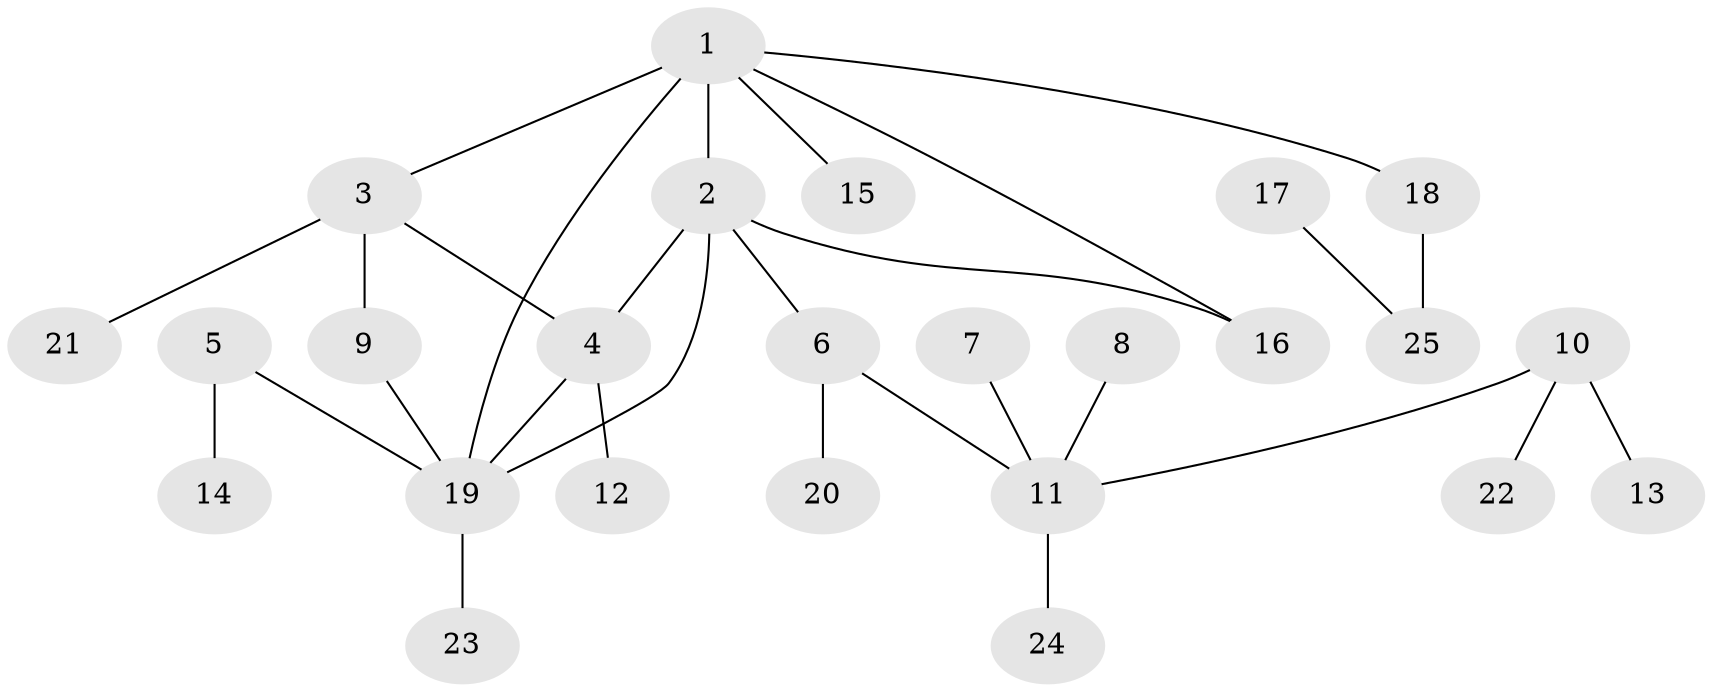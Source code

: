 // original degree distribution, {6: 0.04081632653061224, 5: 0.08163265306122448, 8: 0.02040816326530612, 3: 0.10204081632653061, 4: 0.08163265306122448, 1: 0.5510204081632653, 2: 0.12244897959183673}
// Generated by graph-tools (version 1.1) at 2025/02/03/09/25 03:02:48]
// undirected, 25 vertices, 29 edges
graph export_dot {
graph [start="1"]
  node [color=gray90,style=filled];
  1;
  2;
  3;
  4;
  5;
  6;
  7;
  8;
  9;
  10;
  11;
  12;
  13;
  14;
  15;
  16;
  17;
  18;
  19;
  20;
  21;
  22;
  23;
  24;
  25;
  1 -- 2 [weight=2.0];
  1 -- 3 [weight=2.0];
  1 -- 15 [weight=1.0];
  1 -- 16 [weight=1.0];
  1 -- 18 [weight=1.0];
  1 -- 19 [weight=1.0];
  2 -- 4 [weight=1.0];
  2 -- 6 [weight=1.0];
  2 -- 16 [weight=1.0];
  2 -- 19 [weight=1.0];
  3 -- 4 [weight=1.0];
  3 -- 9 [weight=1.0];
  3 -- 21 [weight=1.0];
  4 -- 12 [weight=1.0];
  4 -- 19 [weight=1.0];
  5 -- 14 [weight=1.0];
  5 -- 19 [weight=1.0];
  6 -- 11 [weight=1.0];
  6 -- 20 [weight=1.0];
  7 -- 11 [weight=1.0];
  8 -- 11 [weight=1.0];
  9 -- 19 [weight=1.0];
  10 -- 11 [weight=1.0];
  10 -- 13 [weight=1.0];
  10 -- 22 [weight=1.0];
  11 -- 24 [weight=1.0];
  17 -- 25 [weight=1.0];
  18 -- 25 [weight=1.0];
  19 -- 23 [weight=1.0];
}
